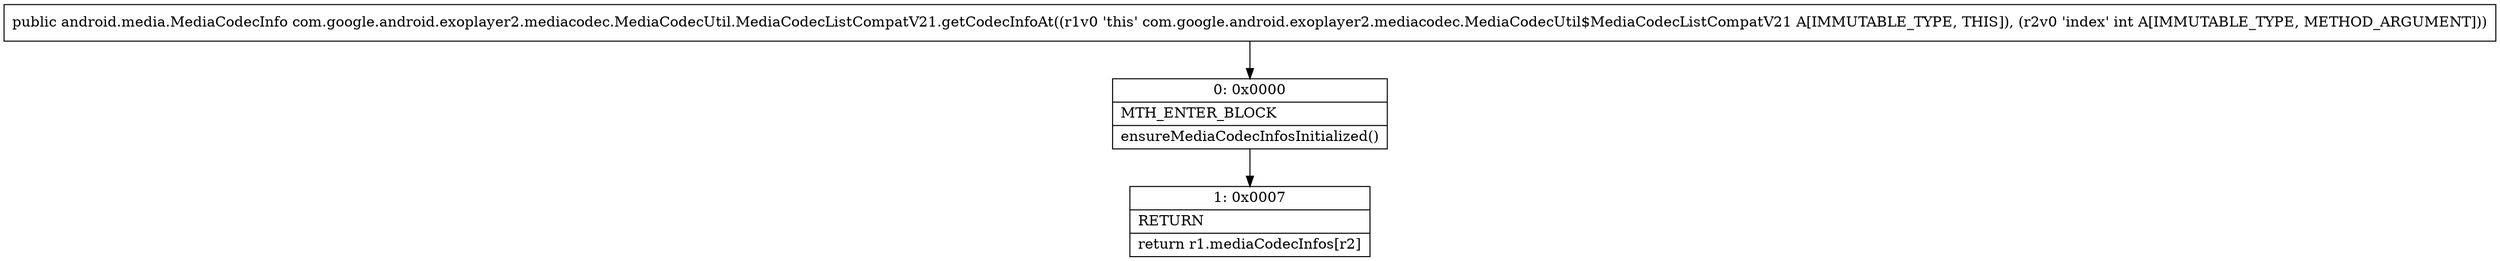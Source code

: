 digraph "CFG forcom.google.android.exoplayer2.mediacodec.MediaCodecUtil.MediaCodecListCompatV21.getCodecInfoAt(I)Landroid\/media\/MediaCodecInfo;" {
Node_0 [shape=record,label="{0\:\ 0x0000|MTH_ENTER_BLOCK\l|ensureMediaCodecInfosInitialized()\l}"];
Node_1 [shape=record,label="{1\:\ 0x0007|RETURN\l|return r1.mediaCodecInfos[r2]\l}"];
MethodNode[shape=record,label="{public android.media.MediaCodecInfo com.google.android.exoplayer2.mediacodec.MediaCodecUtil.MediaCodecListCompatV21.getCodecInfoAt((r1v0 'this' com.google.android.exoplayer2.mediacodec.MediaCodecUtil$MediaCodecListCompatV21 A[IMMUTABLE_TYPE, THIS]), (r2v0 'index' int A[IMMUTABLE_TYPE, METHOD_ARGUMENT])) }"];
MethodNode -> Node_0;
Node_0 -> Node_1;
}

